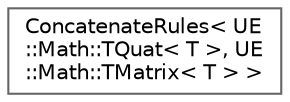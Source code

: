 digraph "Graphical Class Hierarchy"
{
 // INTERACTIVE_SVG=YES
 // LATEX_PDF_SIZE
  bgcolor="transparent";
  edge [fontname=Helvetica,fontsize=10,labelfontname=Helvetica,labelfontsize=10];
  node [fontname=Helvetica,fontsize=10,shape=box,height=0.2,width=0.4];
  rankdir="LR";
  Node0 [id="Node000000",label="ConcatenateRules\< UE\l::Math::TQuat\< T \>, UE\l::Math::TMatrix\< T \> \>",height=0.2,width=0.4,color="grey40", fillcolor="white", style="filled",URL="$d6/dc0/structConcatenateRules_3_01UE_1_1Math_1_1TQuat_3_01T_01_4_00_01UE_1_1Math_1_1TMatrix_3_01T_01_4_01_4.html",tooltip=" "];
}
